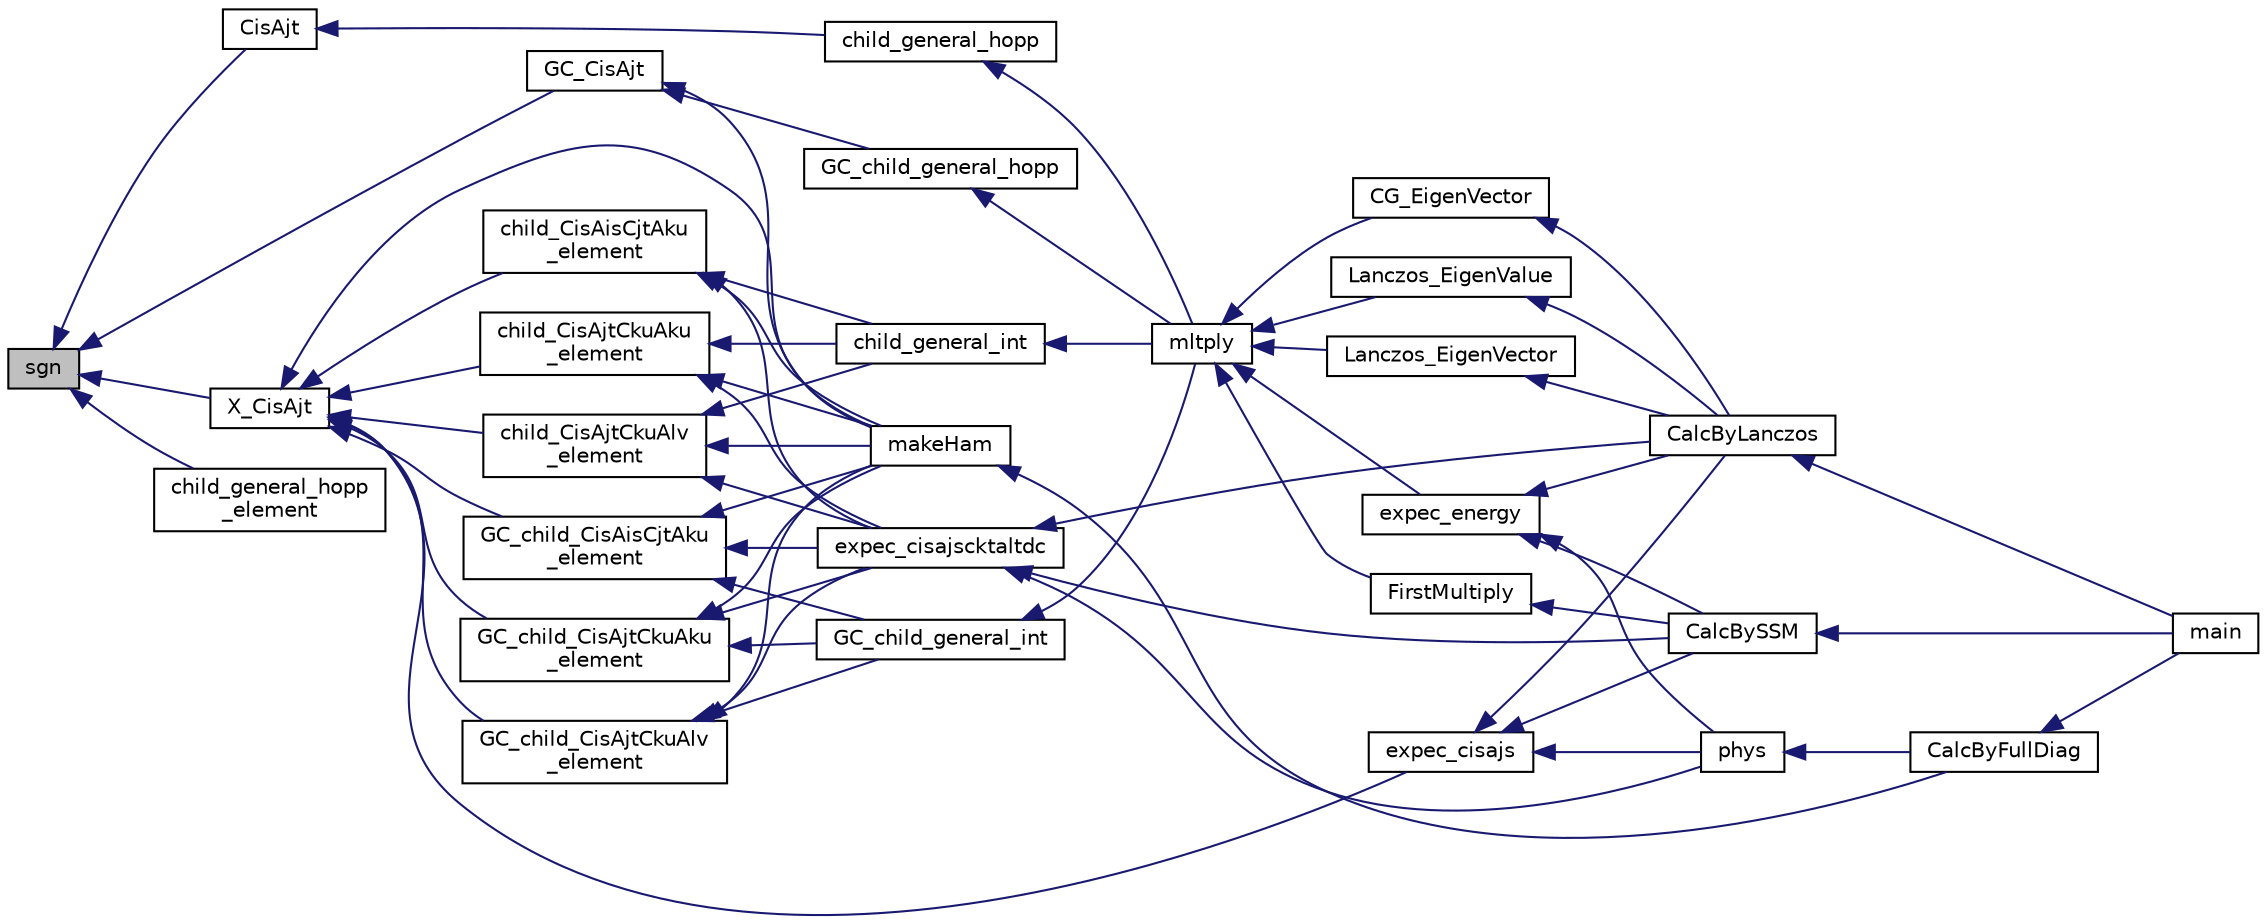 digraph "sgn"
{
 // INTERACTIVE_SVG=YES
  edge [fontname="Helvetica",fontsize="10",labelfontname="Helvetica",labelfontsize="10"];
  node [fontname="Helvetica",fontsize="10",shape=record];
  rankdir="LR";
  Node1 [label="sgn",height=0.2,width=0.4,color="black", fillcolor="grey75", style="filled", fontcolor="black"];
  Node1 -> Node2 [dir="back",color="midnightblue",fontsize="10",style="solid",fontname="Helvetica"];
  Node2 [label="CisAjt",height=0.2,width=0.4,color="black", fillcolor="white", style="filled",URL="$mltply_8c.html#aaf0a9a1a4862be39ce011d0acf118928"];
  Node2 -> Node3 [dir="back",color="midnightblue",fontsize="10",style="solid",fontname="Helvetica"];
  Node3 [label="child_general_hopp",height=0.2,width=0.4,color="black", fillcolor="white", style="filled",URL="$mltply_8c.html#ac6de5fa85bba8abb6001cea5f4eae19e"];
  Node3 -> Node4 [dir="back",color="midnightblue",fontsize="10",style="solid",fontname="Helvetica"];
  Node4 [label="mltply",height=0.2,width=0.4,color="black", fillcolor="white", style="filled",URL="$mltply_8c.html#a61eb17d17b7d03aab22aa05b4074a407"];
  Node4 -> Node5 [dir="back",color="midnightblue",fontsize="10",style="solid",fontname="Helvetica"];
  Node5 [label="CG_EigenVector",height=0.2,width=0.4,color="black", fillcolor="white", style="filled",URL="$_c_g___eigen_vector_8h.html#a27dc47878d6c847ba4f6732e66204bf9"];
  Node5 -> Node6 [dir="back",color="midnightblue",fontsize="10",style="solid",fontname="Helvetica"];
  Node6 [label="CalcByLanczos",height=0.2,width=0.4,color="black", fillcolor="white", style="filled",URL="$_calc_by_lanczos_8h.html#a4efefe8077d976196c07adb0803ce2ff"];
  Node6 -> Node7 [dir="back",color="midnightblue",fontsize="10",style="solid",fontname="Helvetica"];
  Node7 [label="main",height=0.2,width=0.4,color="black", fillcolor="white", style="filled",URL="$_h_phi_main_8c.html#a0ddf1224851353fc92bfbff6f499fa97",tooltip="Main program for HPhi. "];
  Node4 -> Node8 [dir="back",color="midnightblue",fontsize="10",style="solid",fontname="Helvetica"];
  Node8 [label="expec_energy",height=0.2,width=0.4,color="black", fillcolor="white", style="filled",URL="$expec__energy_8h.html#a2e04b36916e47b5b605081d51151f0e4"];
  Node8 -> Node6 [dir="back",color="midnightblue",fontsize="10",style="solid",fontname="Helvetica"];
  Node8 -> Node9 [dir="back",color="midnightblue",fontsize="10",style="solid",fontname="Helvetica"];
  Node9 [label="CalcBySSM",height=0.2,width=0.4,color="black", fillcolor="white", style="filled",URL="$_calc_by_t_p_q_8h.html#a7bb0164ecd302a8713c60f99ab50442f"];
  Node9 -> Node7 [dir="back",color="midnightblue",fontsize="10",style="solid",fontname="Helvetica"];
  Node8 -> Node10 [dir="back",color="midnightblue",fontsize="10",style="solid",fontname="Helvetica"];
  Node10 [label="phys",height=0.2,width=0.4,color="black", fillcolor="white", style="filled",URL="$phys_8c.html#a4784e37301cd2d9b525dd754f864f60f"];
  Node10 -> Node11 [dir="back",color="midnightblue",fontsize="10",style="solid",fontname="Helvetica"];
  Node11 [label="CalcByFullDiag",height=0.2,width=0.4,color="black", fillcolor="white", style="filled",URL="$_calc_by_full_diag_8h.html#a67653cce7bc65bc9108006c4c8bfa57b"];
  Node11 -> Node7 [dir="back",color="midnightblue",fontsize="10",style="solid",fontname="Helvetica"];
  Node4 -> Node12 [dir="back",color="midnightblue",fontsize="10",style="solid",fontname="Helvetica"];
  Node12 [label="FirstMultiply",height=0.2,width=0.4,color="black", fillcolor="white", style="filled",URL="$_first_multiply_8h.html#af77e6c8e5905fa1c2f3debb9404d5a86"];
  Node12 -> Node9 [dir="back",color="midnightblue",fontsize="10",style="solid",fontname="Helvetica"];
  Node4 -> Node13 [dir="back",color="midnightblue",fontsize="10",style="solid",fontname="Helvetica"];
  Node13 [label="Lanczos_EigenValue",height=0.2,width=0.4,color="black", fillcolor="white", style="filled",URL="$_lanczos___eigen_value_8c.html#adffde20ad3202934fdc77cfa37472529"];
  Node13 -> Node6 [dir="back",color="midnightblue",fontsize="10",style="solid",fontname="Helvetica"];
  Node4 -> Node14 [dir="back",color="midnightblue",fontsize="10",style="solid",fontname="Helvetica"];
  Node14 [label="Lanczos_EigenVector",height=0.2,width=0.4,color="black", fillcolor="white", style="filled",URL="$_lanczos___eigen_vector_8c.html#a4575347f442614960b1d0555ab1d1ffe"];
  Node14 -> Node6 [dir="back",color="midnightblue",fontsize="10",style="solid",fontname="Helvetica"];
  Node1 -> Node15 [dir="back",color="midnightblue",fontsize="10",style="solid",fontname="Helvetica"];
  Node15 [label="GC_CisAjt",height=0.2,width=0.4,color="black", fillcolor="white", style="filled",URL="$mltply_8c.html#a257628b6ed79f7a93d3d2a9a957bc936"];
  Node15 -> Node16 [dir="back",color="midnightblue",fontsize="10",style="solid",fontname="Helvetica"];
  Node16 [label="makeHam",height=0.2,width=0.4,color="black", fillcolor="white", style="filled",URL="$make_ham_8c.html#a460d5b90ee970a19d8b66c2b30c8cb0b"];
  Node16 -> Node11 [dir="back",color="midnightblue",fontsize="10",style="solid",fontname="Helvetica"];
  Node15 -> Node17 [dir="back",color="midnightblue",fontsize="10",style="solid",fontname="Helvetica"];
  Node17 [label="GC_child_general_hopp",height=0.2,width=0.4,color="black", fillcolor="white", style="filled",URL="$mltply_8c.html#a59f11fc0359c4543168c6a6f61a1ec70"];
  Node17 -> Node4 [dir="back",color="midnightblue",fontsize="10",style="solid",fontname="Helvetica"];
  Node1 -> Node18 [dir="back",color="midnightblue",fontsize="10",style="solid",fontname="Helvetica"];
  Node18 [label="X_CisAjt",height=0.2,width=0.4,color="black", fillcolor="white", style="filled",URL="$mltply_8c.html#a7a06ee438e6410e395f2d2142529bb34"];
  Node18 -> Node19 [dir="back",color="midnightblue",fontsize="10",style="solid",fontname="Helvetica"];
  Node19 [label="expec_cisajs",height=0.2,width=0.4,color="black", fillcolor="white", style="filled",URL="$expec__cisajs_8h.html#aaaa7c9da11d8ae60fe21f1d046358a6c"];
  Node19 -> Node6 [dir="back",color="midnightblue",fontsize="10",style="solid",fontname="Helvetica"];
  Node19 -> Node9 [dir="back",color="midnightblue",fontsize="10",style="solid",fontname="Helvetica"];
  Node19 -> Node10 [dir="back",color="midnightblue",fontsize="10",style="solid",fontname="Helvetica"];
  Node18 -> Node16 [dir="back",color="midnightblue",fontsize="10",style="solid",fontname="Helvetica"];
  Node18 -> Node20 [dir="back",color="midnightblue",fontsize="10",style="solid",fontname="Helvetica"];
  Node20 [label="child_CisAisCjtAku\l_element",height=0.2,width=0.4,color="black", fillcolor="white", style="filled",URL="$mltply_8c.html#a985bdb0d96a952fc6c447e12ea2b906a"];
  Node20 -> Node21 [dir="back",color="midnightblue",fontsize="10",style="solid",fontname="Helvetica"];
  Node21 [label="expec_cisajscktaltdc",height=0.2,width=0.4,color="black", fillcolor="white", style="filled",URL="$expec__cisajscktaltdc_8h.html#ab1e0307962ebf631818025cd262c4bd9"];
  Node21 -> Node6 [dir="back",color="midnightblue",fontsize="10",style="solid",fontname="Helvetica"];
  Node21 -> Node9 [dir="back",color="midnightblue",fontsize="10",style="solid",fontname="Helvetica"];
  Node21 -> Node10 [dir="back",color="midnightblue",fontsize="10",style="solid",fontname="Helvetica"];
  Node20 -> Node16 [dir="back",color="midnightblue",fontsize="10",style="solid",fontname="Helvetica"];
  Node20 -> Node22 [dir="back",color="midnightblue",fontsize="10",style="solid",fontname="Helvetica"];
  Node22 [label="child_general_int",height=0.2,width=0.4,color="black", fillcolor="white", style="filled",URL="$mltply_8c.html#aef9d79bf221699cecaa1b65b374e5b92"];
  Node22 -> Node4 [dir="back",color="midnightblue",fontsize="10",style="solid",fontname="Helvetica"];
  Node18 -> Node23 [dir="back",color="midnightblue",fontsize="10",style="solid",fontname="Helvetica"];
  Node23 [label="child_CisAjtCkuAku\l_element",height=0.2,width=0.4,color="black", fillcolor="white", style="filled",URL="$mltply_8c.html#a8575bdd2f35cf049753b0617d2693edb"];
  Node23 -> Node21 [dir="back",color="midnightblue",fontsize="10",style="solid",fontname="Helvetica"];
  Node23 -> Node16 [dir="back",color="midnightblue",fontsize="10",style="solid",fontname="Helvetica"];
  Node23 -> Node22 [dir="back",color="midnightblue",fontsize="10",style="solid",fontname="Helvetica"];
  Node18 -> Node24 [dir="back",color="midnightblue",fontsize="10",style="solid",fontname="Helvetica"];
  Node24 [label="child_CisAjtCkuAlv\l_element",height=0.2,width=0.4,color="black", fillcolor="white", style="filled",URL="$mltply_8c.html#a2e64839292192a5851d4be60a4f3561a"];
  Node24 -> Node21 [dir="back",color="midnightblue",fontsize="10",style="solid",fontname="Helvetica"];
  Node24 -> Node16 [dir="back",color="midnightblue",fontsize="10",style="solid",fontname="Helvetica"];
  Node24 -> Node22 [dir="back",color="midnightblue",fontsize="10",style="solid",fontname="Helvetica"];
  Node18 -> Node25 [dir="back",color="midnightblue",fontsize="10",style="solid",fontname="Helvetica"];
  Node25 [label="GC_child_CisAisCjtAku\l_element",height=0.2,width=0.4,color="black", fillcolor="white", style="filled",URL="$mltply_8c.html#a5a389f0d9543e02b5d2e19df0198bafc"];
  Node25 -> Node21 [dir="back",color="midnightblue",fontsize="10",style="solid",fontname="Helvetica"];
  Node25 -> Node16 [dir="back",color="midnightblue",fontsize="10",style="solid",fontname="Helvetica"];
  Node25 -> Node26 [dir="back",color="midnightblue",fontsize="10",style="solid",fontname="Helvetica"];
  Node26 [label="GC_child_general_int",height=0.2,width=0.4,color="black", fillcolor="white", style="filled",URL="$mltply_8c.html#a70e66e6ab9f74ec21130ed2363e24a51"];
  Node26 -> Node4 [dir="back",color="midnightblue",fontsize="10",style="solid",fontname="Helvetica"];
  Node18 -> Node27 [dir="back",color="midnightblue",fontsize="10",style="solid",fontname="Helvetica"];
  Node27 [label="GC_child_CisAjtCkuAku\l_element",height=0.2,width=0.4,color="black", fillcolor="white", style="filled",URL="$mltply_8c.html#ab7d585bf30bbcee8449b8c54d0bb128e"];
  Node27 -> Node21 [dir="back",color="midnightblue",fontsize="10",style="solid",fontname="Helvetica"];
  Node27 -> Node16 [dir="back",color="midnightblue",fontsize="10",style="solid",fontname="Helvetica"];
  Node27 -> Node26 [dir="back",color="midnightblue",fontsize="10",style="solid",fontname="Helvetica"];
  Node18 -> Node28 [dir="back",color="midnightblue",fontsize="10",style="solid",fontname="Helvetica"];
  Node28 [label="GC_child_CisAjtCkuAlv\l_element",height=0.2,width=0.4,color="black", fillcolor="white", style="filled",URL="$mltply_8c.html#a6d06655a28258eea84191579396219e1"];
  Node28 -> Node21 [dir="back",color="midnightblue",fontsize="10",style="solid",fontname="Helvetica"];
  Node28 -> Node16 [dir="back",color="midnightblue",fontsize="10",style="solid",fontname="Helvetica"];
  Node28 -> Node26 [dir="back",color="midnightblue",fontsize="10",style="solid",fontname="Helvetica"];
  Node1 -> Node29 [dir="back",color="midnightblue",fontsize="10",style="solid",fontname="Helvetica"];
  Node29 [label="child_general_hopp\l_element",height=0.2,width=0.4,color="black", fillcolor="white", style="filled",URL="$mltply_8c.html#a5a04f3c78fb2064cf6940036a6c33cee"];
}
